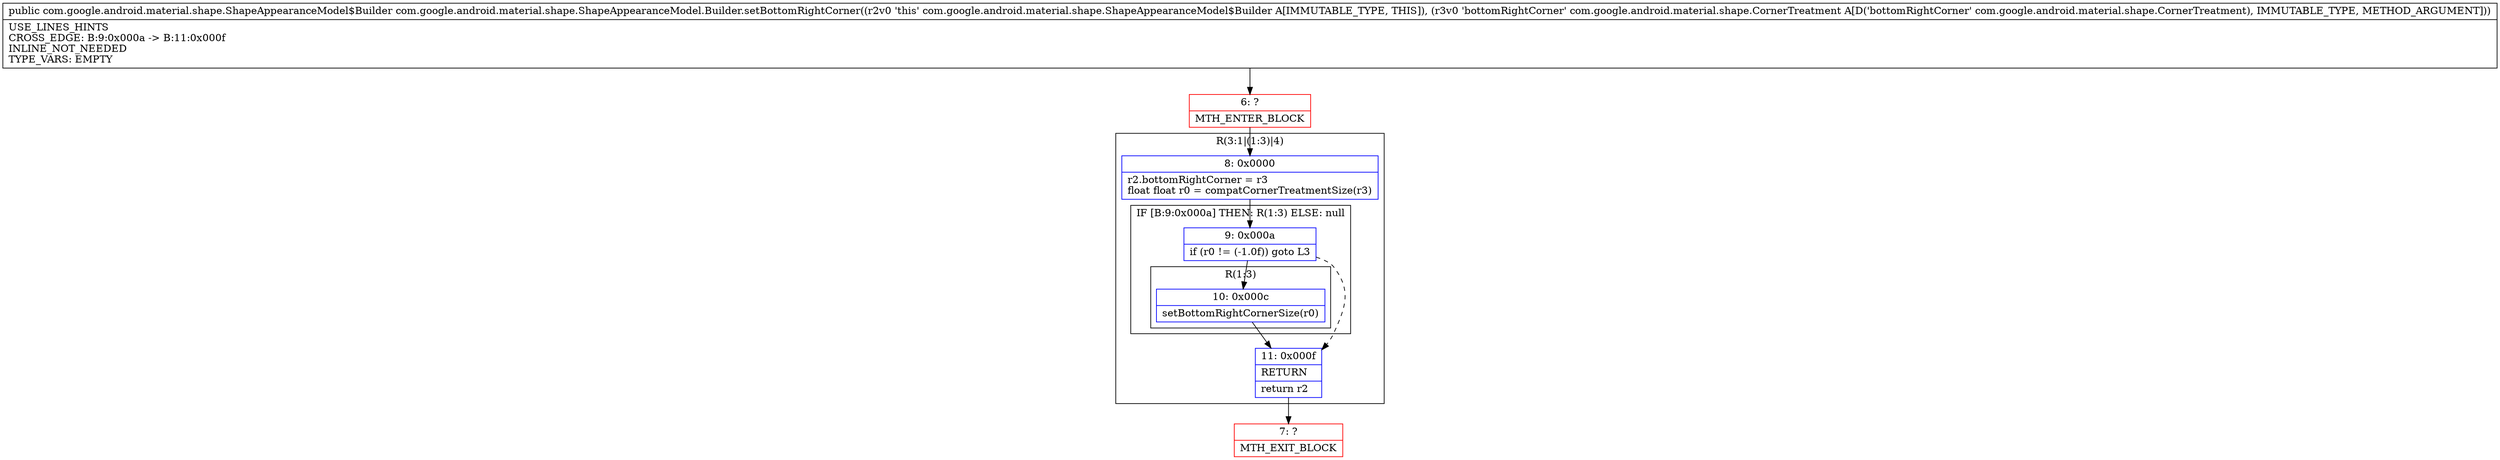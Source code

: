 digraph "CFG forcom.google.android.material.shape.ShapeAppearanceModel.Builder.setBottomRightCorner(Lcom\/google\/android\/material\/shape\/CornerTreatment;)Lcom\/google\/android\/material\/shape\/ShapeAppearanceModel$Builder;" {
subgraph cluster_Region_1284975788 {
label = "R(3:1|(1:3)|4)";
node [shape=record,color=blue];
Node_8 [shape=record,label="{8\:\ 0x0000|r2.bottomRightCorner = r3\lfloat float r0 = compatCornerTreatmentSize(r3)\l}"];
subgraph cluster_IfRegion_864024863 {
label = "IF [B:9:0x000a] THEN: R(1:3) ELSE: null";
node [shape=record,color=blue];
Node_9 [shape=record,label="{9\:\ 0x000a|if (r0 != (\-1.0f)) goto L3\l}"];
subgraph cluster_Region_1136450716 {
label = "R(1:3)";
node [shape=record,color=blue];
Node_10 [shape=record,label="{10\:\ 0x000c|setBottomRightCornerSize(r0)\l}"];
}
}
Node_11 [shape=record,label="{11\:\ 0x000f|RETURN\l|return r2\l}"];
}
Node_6 [shape=record,color=red,label="{6\:\ ?|MTH_ENTER_BLOCK\l}"];
Node_7 [shape=record,color=red,label="{7\:\ ?|MTH_EXIT_BLOCK\l}"];
MethodNode[shape=record,label="{public com.google.android.material.shape.ShapeAppearanceModel$Builder com.google.android.material.shape.ShapeAppearanceModel.Builder.setBottomRightCorner((r2v0 'this' com.google.android.material.shape.ShapeAppearanceModel$Builder A[IMMUTABLE_TYPE, THIS]), (r3v0 'bottomRightCorner' com.google.android.material.shape.CornerTreatment A[D('bottomRightCorner' com.google.android.material.shape.CornerTreatment), IMMUTABLE_TYPE, METHOD_ARGUMENT]))  | USE_LINES_HINTS\lCROSS_EDGE: B:9:0x000a \-\> B:11:0x000f\lINLINE_NOT_NEEDED\lTYPE_VARS: EMPTY\l}"];
MethodNode -> Node_6;Node_8 -> Node_9;
Node_9 -> Node_10;
Node_9 -> Node_11[style=dashed];
Node_10 -> Node_11;
Node_11 -> Node_7;
Node_6 -> Node_8;
}

